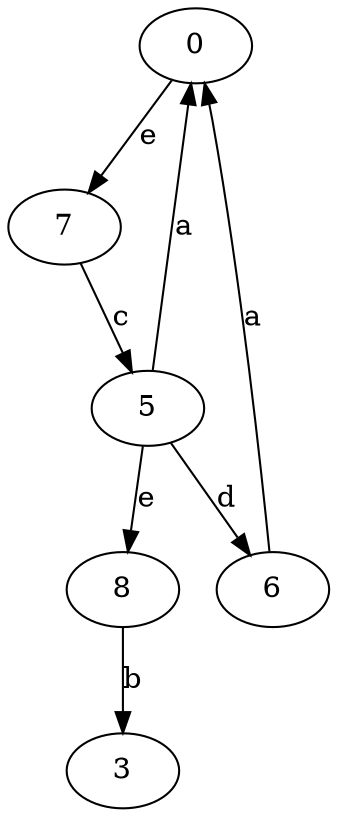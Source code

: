 strict digraph  {
0;
3;
5;
6;
7;
8;
0 -> 7  [label=e];
5 -> 0  [label=a];
5 -> 6  [label=d];
5 -> 8  [label=e];
6 -> 0  [label=a];
7 -> 5  [label=c];
8 -> 3  [label=b];
}
